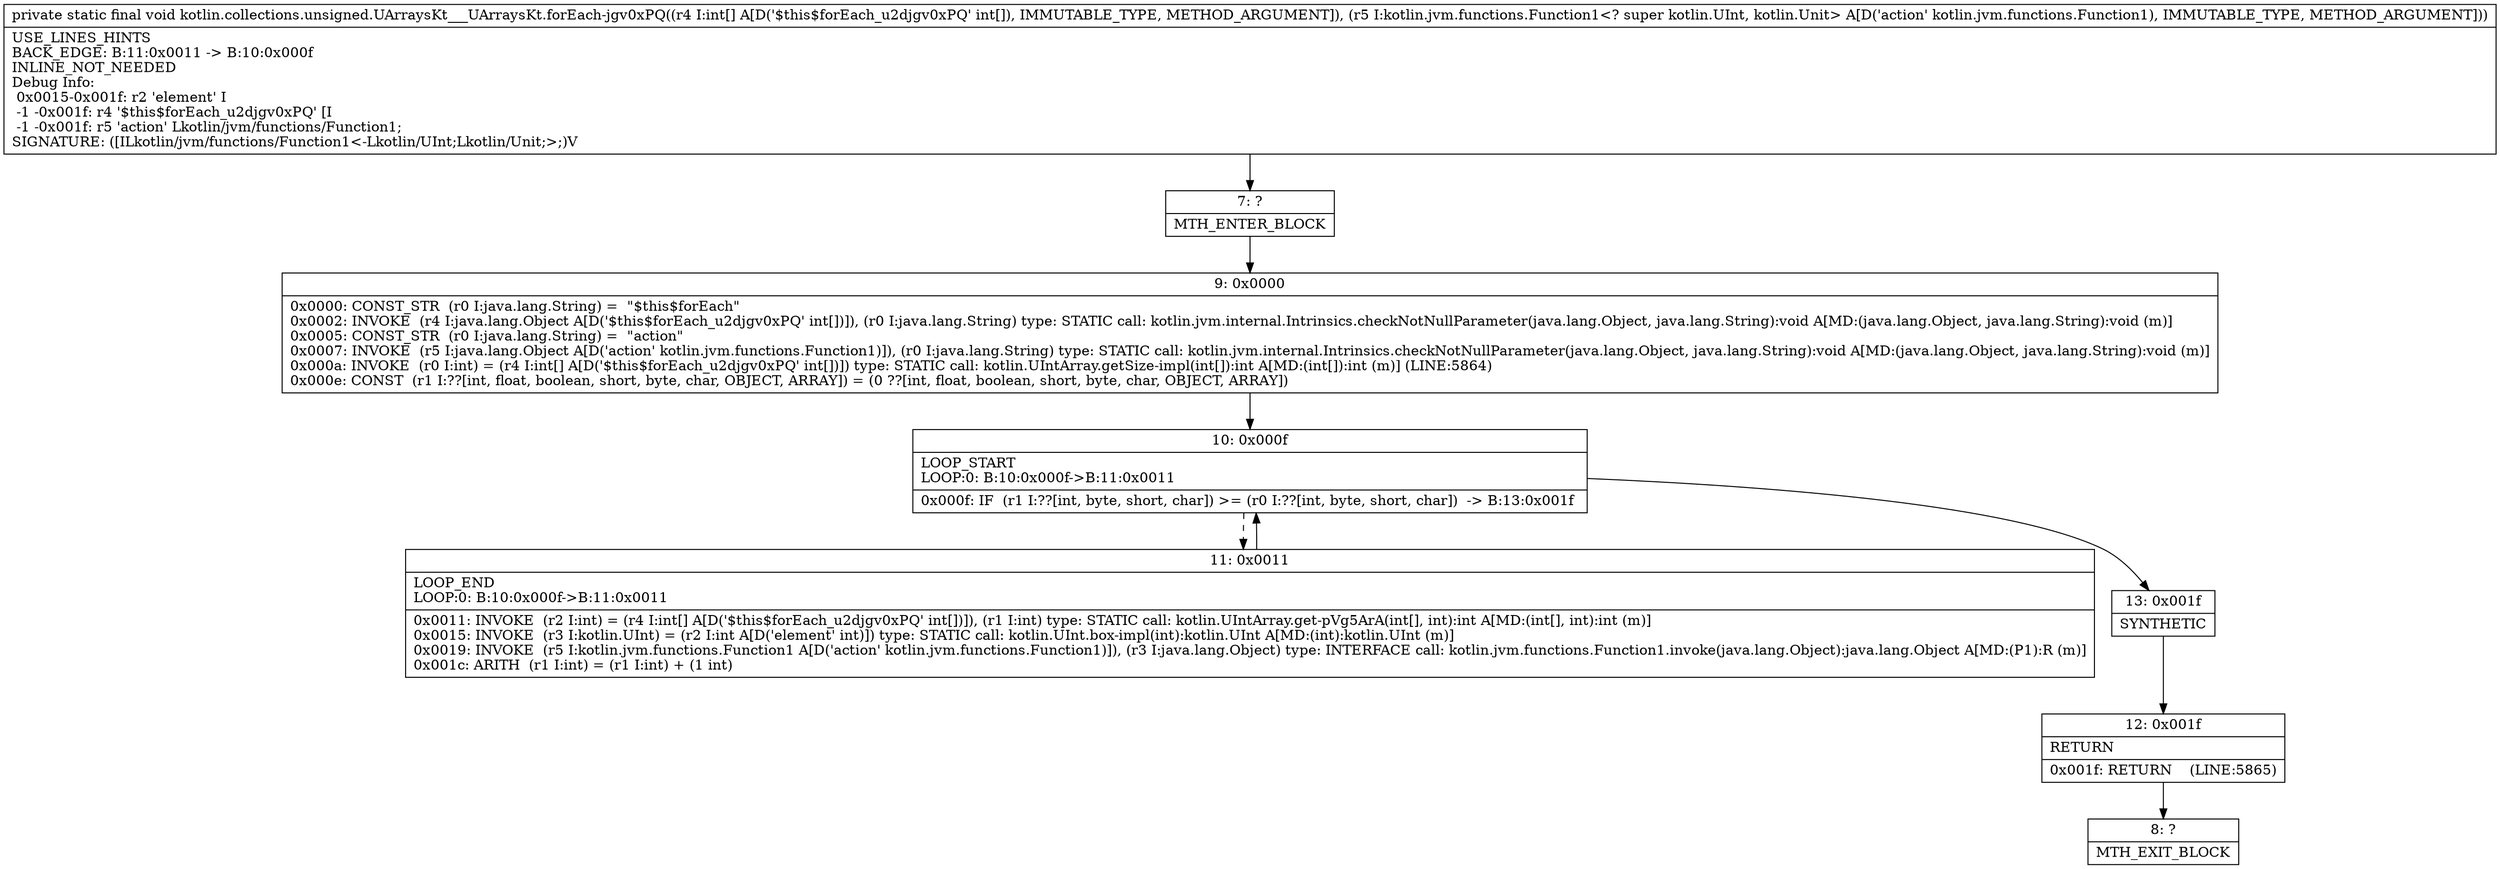 digraph "CFG forkotlin.collections.unsigned.UArraysKt___UArraysKt.forEach\-jgv0xPQ([ILkotlin\/jvm\/functions\/Function1;)V" {
Node_7 [shape=record,label="{7\:\ ?|MTH_ENTER_BLOCK\l}"];
Node_9 [shape=record,label="{9\:\ 0x0000|0x0000: CONST_STR  (r0 I:java.lang.String) =  \"$this$forEach\" \l0x0002: INVOKE  (r4 I:java.lang.Object A[D('$this$forEach_u2djgv0xPQ' int[])]), (r0 I:java.lang.String) type: STATIC call: kotlin.jvm.internal.Intrinsics.checkNotNullParameter(java.lang.Object, java.lang.String):void A[MD:(java.lang.Object, java.lang.String):void (m)]\l0x0005: CONST_STR  (r0 I:java.lang.String) =  \"action\" \l0x0007: INVOKE  (r5 I:java.lang.Object A[D('action' kotlin.jvm.functions.Function1)]), (r0 I:java.lang.String) type: STATIC call: kotlin.jvm.internal.Intrinsics.checkNotNullParameter(java.lang.Object, java.lang.String):void A[MD:(java.lang.Object, java.lang.String):void (m)]\l0x000a: INVOKE  (r0 I:int) = (r4 I:int[] A[D('$this$forEach_u2djgv0xPQ' int[])]) type: STATIC call: kotlin.UIntArray.getSize\-impl(int[]):int A[MD:(int[]):int (m)] (LINE:5864)\l0x000e: CONST  (r1 I:??[int, float, boolean, short, byte, char, OBJECT, ARRAY]) = (0 ??[int, float, boolean, short, byte, char, OBJECT, ARRAY]) \l}"];
Node_10 [shape=record,label="{10\:\ 0x000f|LOOP_START\lLOOP:0: B:10:0x000f\-\>B:11:0x0011\l|0x000f: IF  (r1 I:??[int, byte, short, char]) \>= (r0 I:??[int, byte, short, char])  \-\> B:13:0x001f \l}"];
Node_11 [shape=record,label="{11\:\ 0x0011|LOOP_END\lLOOP:0: B:10:0x000f\-\>B:11:0x0011\l|0x0011: INVOKE  (r2 I:int) = (r4 I:int[] A[D('$this$forEach_u2djgv0xPQ' int[])]), (r1 I:int) type: STATIC call: kotlin.UIntArray.get\-pVg5ArA(int[], int):int A[MD:(int[], int):int (m)]\l0x0015: INVOKE  (r3 I:kotlin.UInt) = (r2 I:int A[D('element' int)]) type: STATIC call: kotlin.UInt.box\-impl(int):kotlin.UInt A[MD:(int):kotlin.UInt (m)]\l0x0019: INVOKE  (r5 I:kotlin.jvm.functions.Function1 A[D('action' kotlin.jvm.functions.Function1)]), (r3 I:java.lang.Object) type: INTERFACE call: kotlin.jvm.functions.Function1.invoke(java.lang.Object):java.lang.Object A[MD:(P1):R (m)]\l0x001c: ARITH  (r1 I:int) = (r1 I:int) + (1 int) \l}"];
Node_13 [shape=record,label="{13\:\ 0x001f|SYNTHETIC\l}"];
Node_12 [shape=record,label="{12\:\ 0x001f|RETURN\l|0x001f: RETURN    (LINE:5865)\l}"];
Node_8 [shape=record,label="{8\:\ ?|MTH_EXIT_BLOCK\l}"];
MethodNode[shape=record,label="{private static final void kotlin.collections.unsigned.UArraysKt___UArraysKt.forEach\-jgv0xPQ((r4 I:int[] A[D('$this$forEach_u2djgv0xPQ' int[]), IMMUTABLE_TYPE, METHOD_ARGUMENT]), (r5 I:kotlin.jvm.functions.Function1\<? super kotlin.UInt, kotlin.Unit\> A[D('action' kotlin.jvm.functions.Function1), IMMUTABLE_TYPE, METHOD_ARGUMENT]))  | USE_LINES_HINTS\lBACK_EDGE: B:11:0x0011 \-\> B:10:0x000f\lINLINE_NOT_NEEDED\lDebug Info:\l  0x0015\-0x001f: r2 'element' I\l  \-1 \-0x001f: r4 '$this$forEach_u2djgv0xPQ' [I\l  \-1 \-0x001f: r5 'action' Lkotlin\/jvm\/functions\/Function1;\lSIGNATURE: ([ILkotlin\/jvm\/functions\/Function1\<\-Lkotlin\/UInt;Lkotlin\/Unit;\>;)V\l}"];
MethodNode -> Node_7;Node_7 -> Node_9;
Node_9 -> Node_10;
Node_10 -> Node_11[style=dashed];
Node_10 -> Node_13;
Node_11 -> Node_10;
Node_13 -> Node_12;
Node_12 -> Node_8;
}

